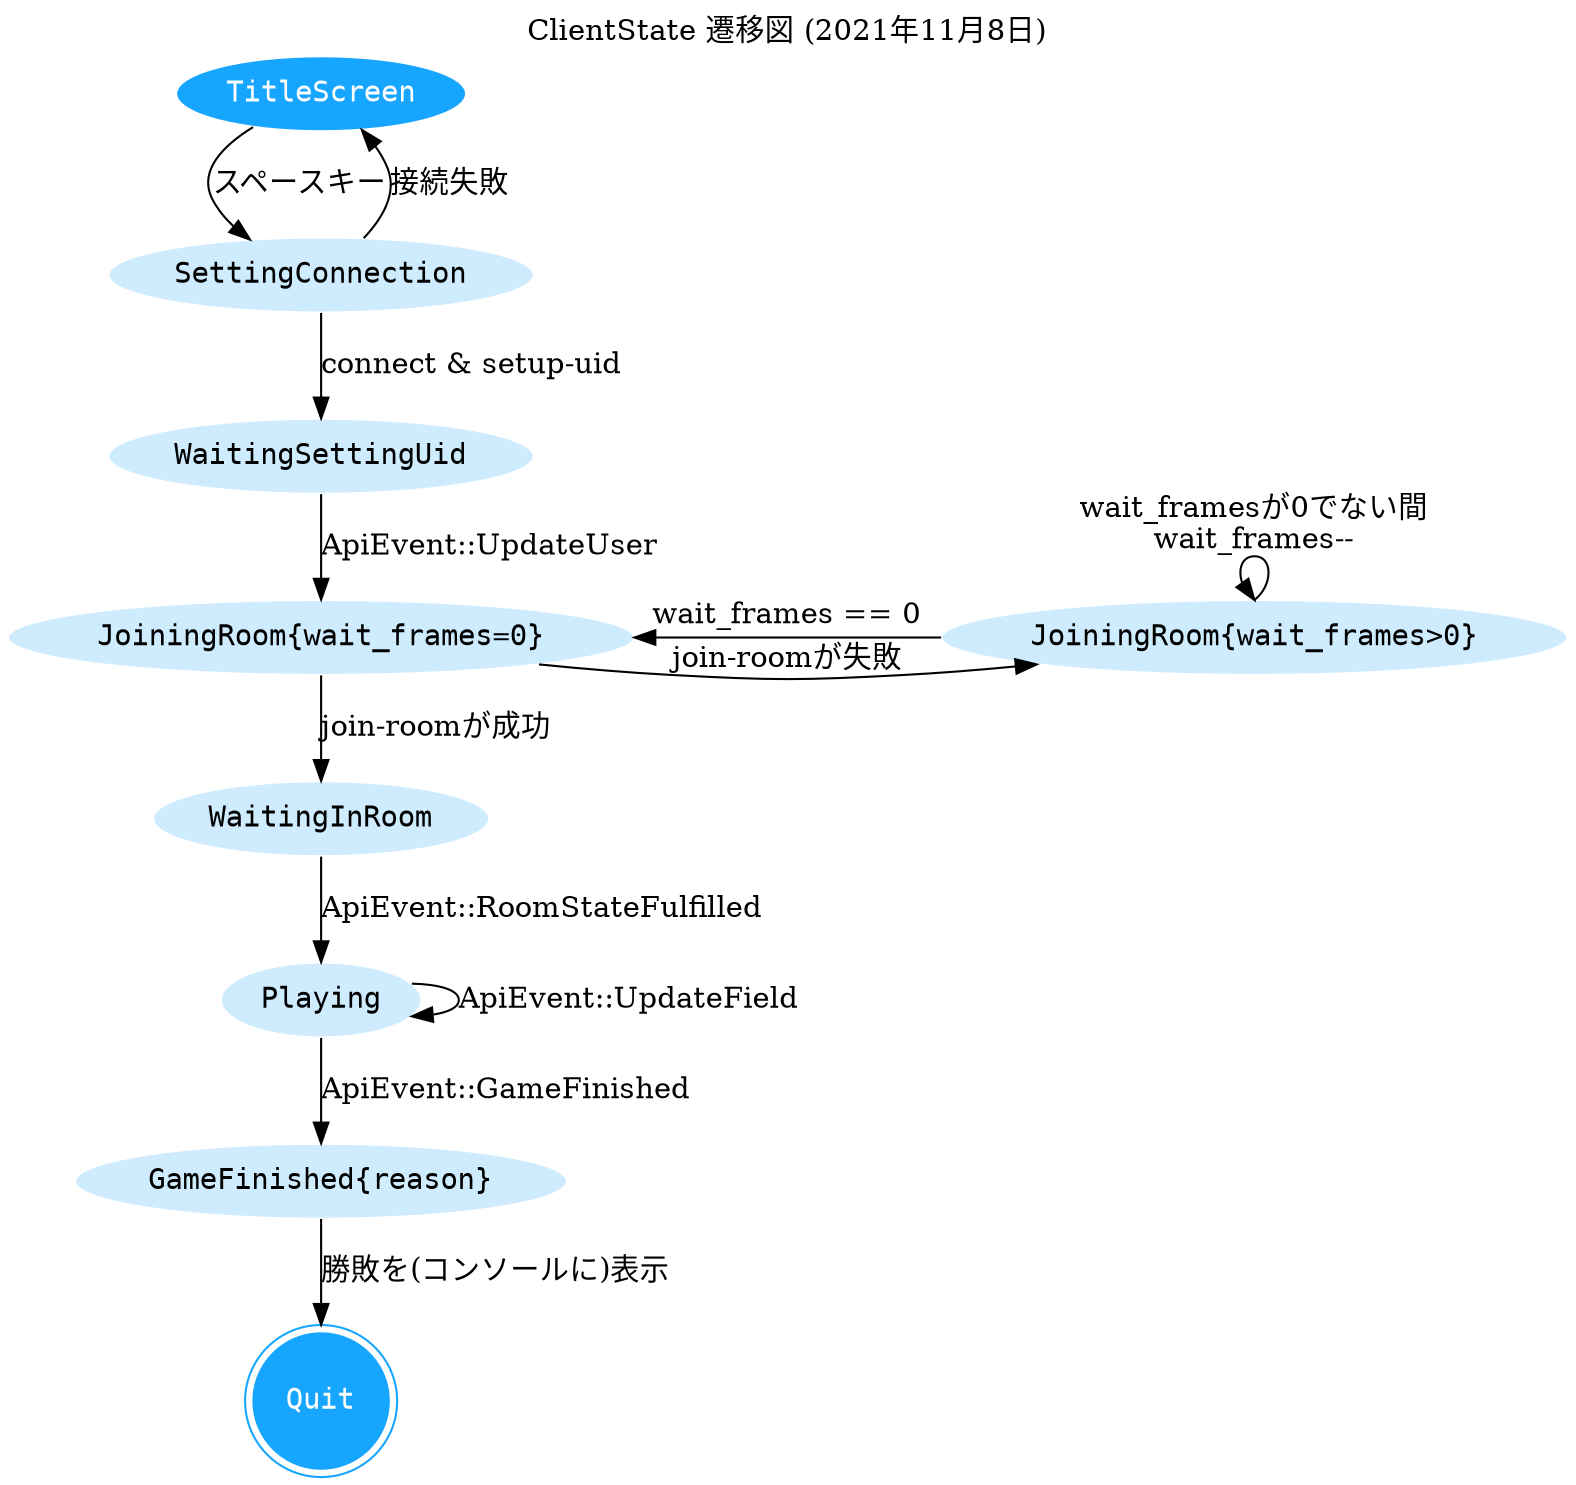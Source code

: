 digraph ClientState {
  graph [
    charset = "UTF-8"
    label = "ClientState 遷移図 (2021年11月8日)"
    labelloc = t
    labeljust = c
    rankdir = TB
    layout = dot
  ];
  node [
    fontname = "HackGen, Consolas, monospace"
    shape = ellipse
    style = filled
    fillcolor = "#cfecff"
    color = white
  ];
  edge [];

  TitleScreen [
    fontcolor = white
    fillcolor = "#17a6ff" 
  ];
  SettingConnection;
  WaitingSettingUid;
  JoiningRoom0 [ label = "JoiningRoom{wait_frames=0}" ];
  JoiningRoomN [ label = "JoiningRoom{wait_frames>0}" ];
  {rank = same; JoiningRoom0; JoiningRoomN;}
  WaitingInRoom;
  Playing;
  GameFinished [ label = "GameFinished{reason}" ];
  Quit [ 
    shape=doublecircle
    fontcolor = white
    color = "#17a6ff"
    fillcolor = "#17a6ff"  
  ];



  TitleScreen -> SettingConnection [
    label = "スペースキー"
  ];

  SettingConnection -> TitleScreen [
    label = "接続失敗"
  ];

  SettingConnection -> WaitingSettingUid [
    label = "connect & setup-uid"
  ];

  WaitingSettingUid -> JoiningRoom0 [
    label = "ApiEvent::UpdateUser"
  ];

  JoiningRoom0 -> WaitingInRoom [
    label = "join-roomが成功"
  ];

  JoiningRoom0 -> JoiningRoomN [
    label = "join-roomが失敗"
  ];

  JoiningRoomN:n -> JoiningRoomN:n [
    label = "wait_framesが0でない間\nwait_frames--"
  ];

  JoiningRoomN -> JoiningRoom0[
    label="wait_frames == 0"
  ];

  WaitingInRoom -> Playing [
    label = "ApiEvent::RoomStateFulfilled"
  ];

  Playing -> Playing [
    label = "ApiEvent::UpdateField"
  ];

  Playing -> GameFinished [
    label = "ApiEvent::GameFinished"
  ];

  GameFinished -> Quit [
    label = "勝敗を(コンソールに)表示"
  ];
}